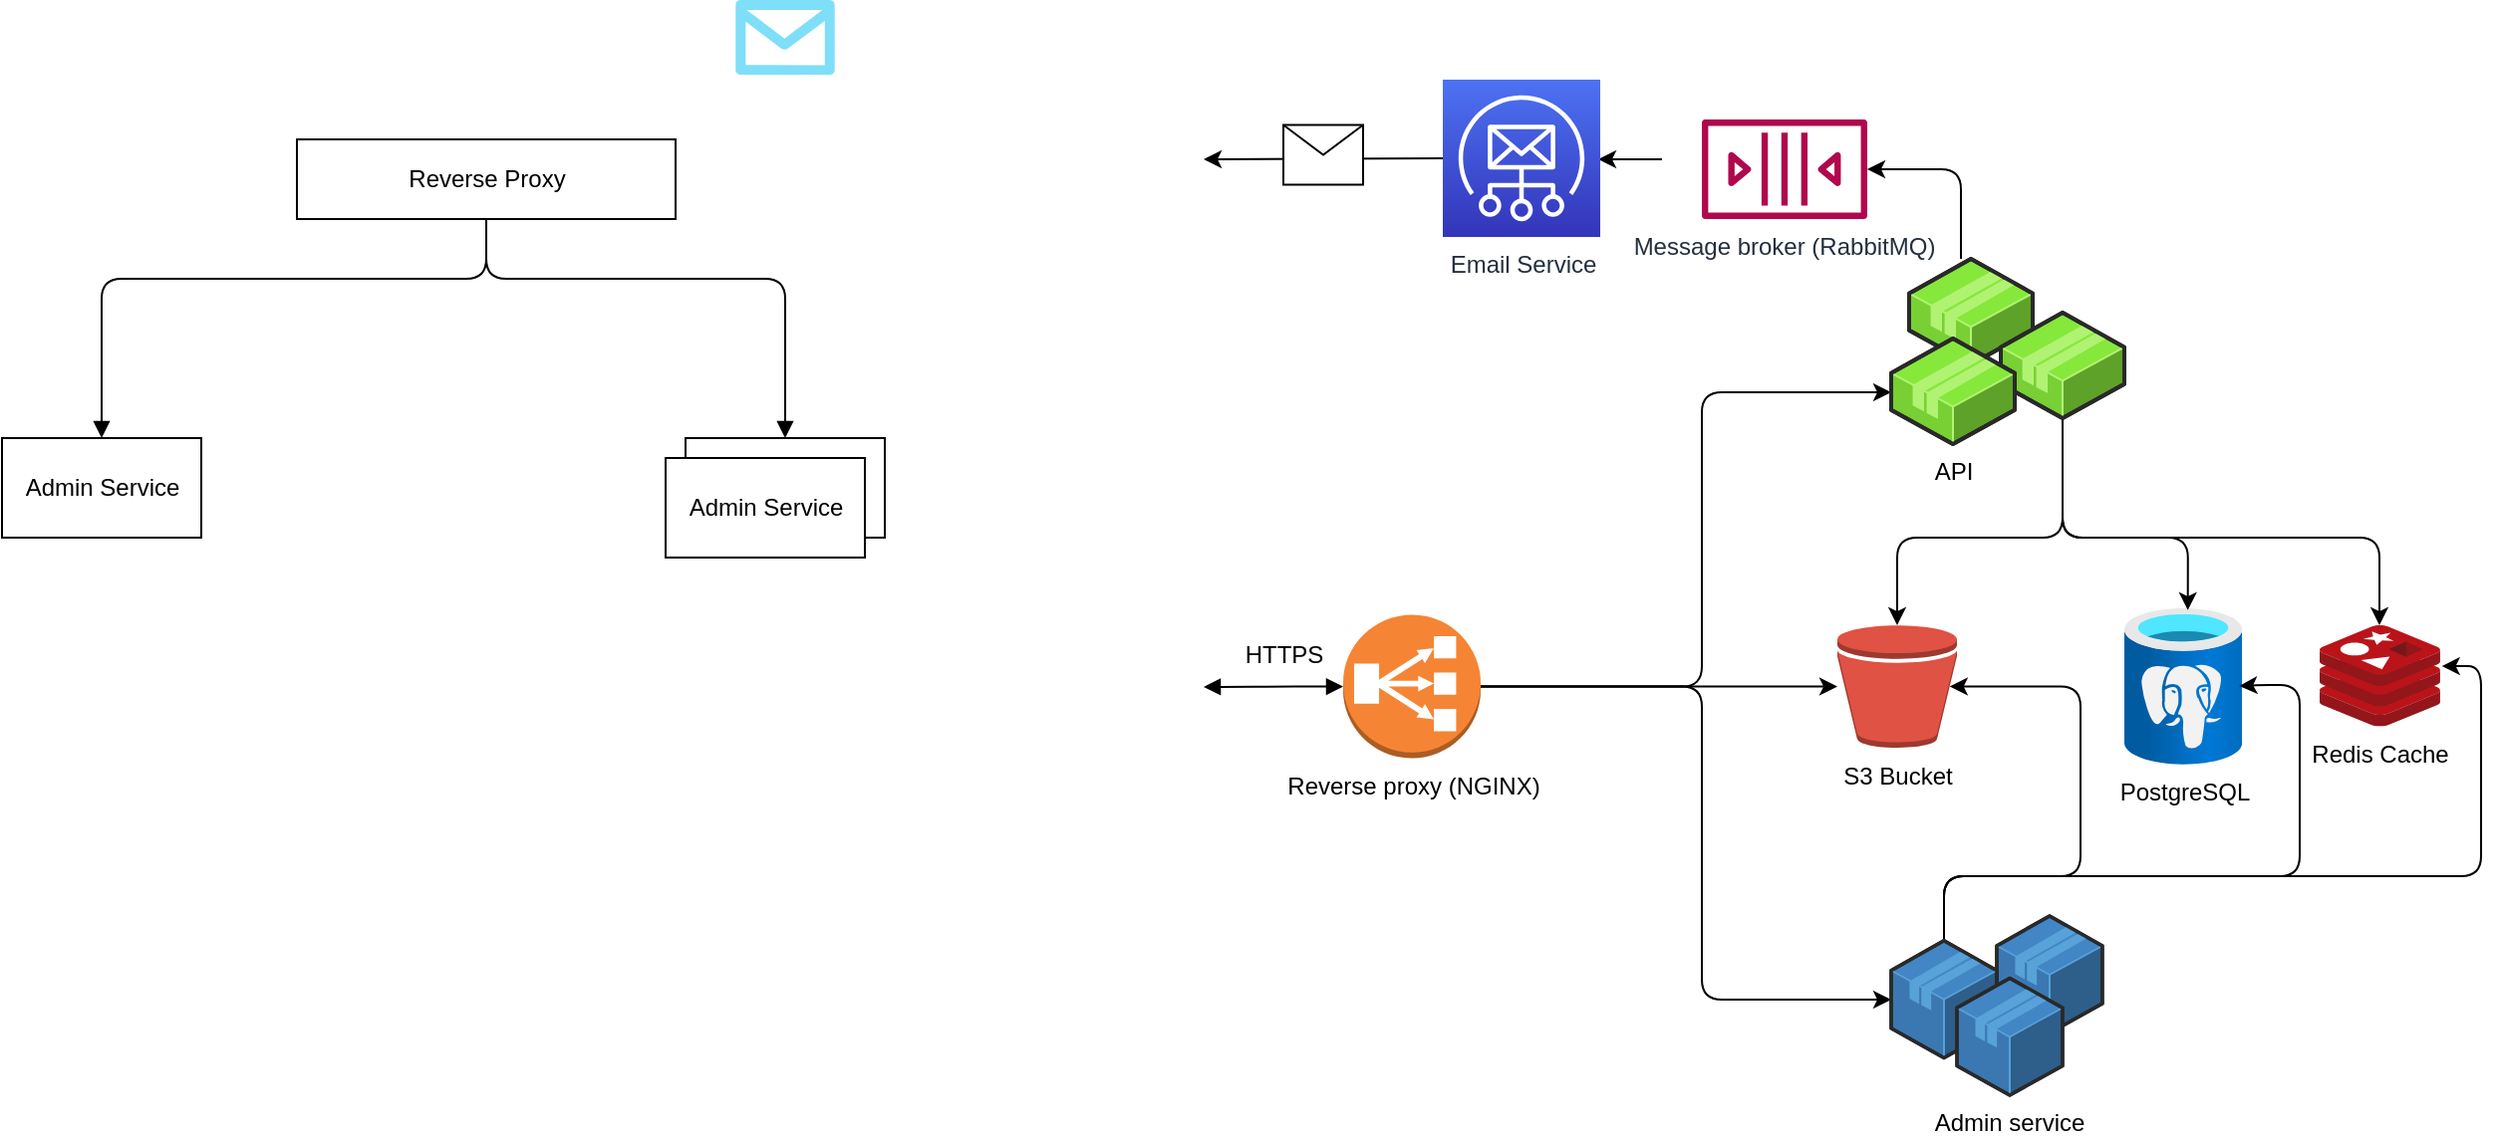 <mxfile version="20.2.3" type="device"><diagram id="RORbTxAmc_oFPou-0OxS" name="Page-1"><mxGraphModel dx="3197" dy="1187" grid="1" gridSize="10" guides="1" tooltips="1" connect="1" arrows="1" fold="1" page="1" pageScale="1" pageWidth="827" pageHeight="1169" math="0" shadow="0"><root><mxCell id="0"/><mxCell id="1" parent="0"/><mxCell id="-QPHGJ2yE1rzUovwmhZK-33" style="edgeStyle=orthogonalEdgeStyle;rounded=1;orthogonalLoop=1;jettySize=auto;html=1;exitX=1;exitY=0.5;exitDx=0;exitDy=0;exitPerimeter=0;" edge="1" parent="1" source="-QPHGJ2yE1rzUovwmhZK-5" target="-QPHGJ2yE1rzUovwmhZK-44"><mxGeometry relative="1" as="geometry"><mxPoint x="240" y="290" as="sourcePoint"/><mxPoint x="444" y="247" as="targetPoint"/><Array as="points"><mxPoint x="340" y="395"/><mxPoint x="340" y="247"/></Array></mxGeometry></mxCell><mxCell id="-QPHGJ2yE1rzUovwmhZK-68" style="edgeStyle=orthogonalEdgeStyle;rounded=1;orthogonalLoop=1;jettySize=auto;html=1;" edge="1" parent="1" source="-QPHGJ2yE1rzUovwmhZK-5" target="-QPHGJ2yE1rzUovwmhZK-66"><mxGeometry relative="1" as="geometry"><Array as="points"><mxPoint x="360" y="395"/><mxPoint x="360" y="395"/></Array></mxGeometry></mxCell><mxCell id="-QPHGJ2yE1rzUovwmhZK-81" style="edgeStyle=orthogonalEdgeStyle;rounded=1;orthogonalLoop=1;jettySize=auto;html=1;exitX=0;exitY=0.5;exitDx=0;exitDy=0;exitPerimeter=0;startArrow=block;startFill=1;endArrow=block;endFill=1;" edge="1" parent="1" source="-QPHGJ2yE1rzUovwmhZK-5"><mxGeometry relative="1" as="geometry"><mxPoint x="90" y="395" as="targetPoint"/></mxGeometry></mxCell><mxCell id="-QPHGJ2yE1rzUovwmhZK-5" value="Reverse proxy (NGINX)" style="outlineConnect=0;dashed=0;verticalLabelPosition=bottom;verticalAlign=top;align=center;html=1;shape=mxgraph.aws3.classic_load_balancer;fillColor=#F58534;gradientColor=none;" vertex="1" parent="1"><mxGeometry x="160" y="358.75" width="69" height="72" as="geometry"/></mxCell><mxCell id="-QPHGJ2yE1rzUovwmhZK-19" value="PostgreSQL" style="aspect=fixed;html=1;points=[];align=center;image;fontSize=12;image=img/lib/azure2/databases/Azure_Database_PostgreSQL_Server.svg;" vertex="1" parent="1"><mxGeometry x="552" y="355.25" width="59.1" height="78.8" as="geometry"/></mxCell><mxCell id="-QPHGJ2yE1rzUovwmhZK-20" value="Redis Cache" style="sketch=0;aspect=fixed;html=1;points=[];align=center;image;fontSize=12;image=img/lib/mscae/Cache_Redis_Product.svg;" vertex="1" parent="1"><mxGeometry x="650" y="364.0" width="60.48" height="50.8" as="geometry"/></mxCell><mxCell id="-QPHGJ2yE1rzUovwmhZK-48" style="edgeStyle=orthogonalEdgeStyle;rounded=1;orthogonalLoop=1;jettySize=auto;html=1;entryX=1;entryY=0.5;entryDx=0;entryDy=0;entryPerimeter=0;" edge="1" parent="1"><mxGeometry relative="1" as="geometry"><mxPoint x="320" y="130" as="sourcePoint"/><mxPoint x="288" y="130" as="targetPoint"/></mxGeometry></mxCell><mxCell id="-QPHGJ2yE1rzUovwmhZK-30" value="" style="verticalLabelPosition=bottom;html=1;verticalAlign=top;strokeWidth=1;align=center;outlineConnect=0;dashed=0;outlineConnect=0;shape=mxgraph.aws3d.application;fillColor=#4286c5;strokeColor=#57A2D8;aspect=fixed;" vertex="1" parent="1"><mxGeometry x="487.98" y="510" width="52.99" height="58.8" as="geometry"/></mxCell><mxCell id="-QPHGJ2yE1rzUovwmhZK-41" style="edgeStyle=orthogonalEdgeStyle;rounded=1;orthogonalLoop=1;jettySize=auto;html=1;exitX=1;exitY=0.5;exitDx=0;exitDy=0;exitPerimeter=0;" edge="1" parent="1" source="-QPHGJ2yE1rzUovwmhZK-5" target="-QPHGJ2yE1rzUovwmhZK-29"><mxGeometry relative="1" as="geometry"><mxPoint x="299" y="288.5" as="sourcePoint"/><mxPoint x="454" y="256.5" as="targetPoint"/><Array as="points"><mxPoint x="340" y="395"/><mxPoint x="340" y="552"/></Array></mxGeometry></mxCell><mxCell id="-QPHGJ2yE1rzUovwmhZK-42" value="" style="verticalLabelPosition=bottom;html=1;verticalAlign=top;strokeWidth=1;align=center;outlineConnect=0;dashed=0;outlineConnect=0;shape=mxgraph.aws3d.application2;fillColor=#86E83A;strokeColor=#B0F373;aspect=fixed;" vertex="1" parent="1"><mxGeometry x="444" y="180" width="62" height="53" as="geometry"/></mxCell><mxCell id="-QPHGJ2yE1rzUovwmhZK-47" style="edgeStyle=orthogonalEdgeStyle;rounded=1;orthogonalLoop=1;jettySize=auto;html=1;" edge="1" parent="1" source="-QPHGJ2yE1rzUovwmhZK-42" target="-QPHGJ2yE1rzUovwmhZK-87"><mxGeometry relative="1" as="geometry"><mxPoint x="430" y="130" as="targetPoint"/><Array as="points"><mxPoint x="470" y="135"/></Array></mxGeometry></mxCell><mxCell id="-QPHGJ2yE1rzUovwmhZK-72" style="edgeStyle=orthogonalEdgeStyle;rounded=1;orthogonalLoop=1;jettySize=auto;html=1;entryX=0.5;entryY=0;entryDx=0;entryDy=0;entryPerimeter=0;" edge="1" parent="1" source="-QPHGJ2yE1rzUovwmhZK-43" target="-QPHGJ2yE1rzUovwmhZK-66"><mxGeometry relative="1" as="geometry"><Array as="points"><mxPoint x="521" y="320"/><mxPoint x="438" y="320"/></Array></mxGeometry></mxCell><mxCell id="-QPHGJ2yE1rzUovwmhZK-73" style="edgeStyle=orthogonalEdgeStyle;rounded=1;orthogonalLoop=1;jettySize=auto;html=1;entryX=0.539;entryY=0.015;entryDx=0;entryDy=0;entryPerimeter=0;" edge="1" parent="1" source="-QPHGJ2yE1rzUovwmhZK-43" target="-QPHGJ2yE1rzUovwmhZK-19"><mxGeometry relative="1" as="geometry"><mxPoint x="610" y="390" as="targetPoint"/><Array as="points"><mxPoint x="521" y="320"/><mxPoint x="584" y="320"/></Array></mxGeometry></mxCell><mxCell id="-QPHGJ2yE1rzUovwmhZK-74" style="edgeStyle=orthogonalEdgeStyle;rounded=1;orthogonalLoop=1;jettySize=auto;html=1;" edge="1" parent="1" source="-QPHGJ2yE1rzUovwmhZK-43" target="-QPHGJ2yE1rzUovwmhZK-20"><mxGeometry relative="1" as="geometry"><Array as="points"><mxPoint x="521" y="320"/><mxPoint x="680" y="320"/></Array></mxGeometry></mxCell><mxCell id="-QPHGJ2yE1rzUovwmhZK-43" value="" style="verticalLabelPosition=bottom;html=1;verticalAlign=top;strokeWidth=1;align=center;outlineConnect=0;dashed=0;outlineConnect=0;shape=mxgraph.aws3d.application2;fillColor=#86E83A;strokeColor=#B0F373;aspect=fixed;" vertex="1" parent="1"><mxGeometry x="490" y="207" width="62" height="53" as="geometry"/></mxCell><mxCell id="-QPHGJ2yE1rzUovwmhZK-44" value="API&lt;br&gt;" style="verticalLabelPosition=bottom;html=1;verticalAlign=top;strokeWidth=1;align=center;outlineConnect=0;dashed=0;outlineConnect=0;shape=mxgraph.aws3d.application2;fillColor=#86E83A;strokeColor=#B0F373;aspect=fixed;" vertex="1" parent="1"><mxGeometry x="434.99" y="220" width="62" height="53" as="geometry"/></mxCell><mxCell id="-QPHGJ2yE1rzUovwmhZK-69" style="edgeStyle=orthogonalEdgeStyle;rounded=1;orthogonalLoop=1;jettySize=auto;html=1;entryX=0.94;entryY=0.5;entryDx=0;entryDy=0;entryPerimeter=0;" edge="1" parent="1" source="-QPHGJ2yE1rzUovwmhZK-29" target="-QPHGJ2yE1rzUovwmhZK-66"><mxGeometry relative="1" as="geometry"><mxPoint x="490" y="410" as="targetPoint"/><Array as="points"><mxPoint x="462" y="490"/><mxPoint x="530" y="490"/><mxPoint x="530" y="395"/></Array></mxGeometry></mxCell><mxCell id="-QPHGJ2yE1rzUovwmhZK-70" style="edgeStyle=orthogonalEdgeStyle;rounded=1;orthogonalLoop=1;jettySize=auto;html=1;entryX=0.976;entryY=0.498;entryDx=0;entryDy=0;entryPerimeter=0;" edge="1" parent="1" source="-QPHGJ2yE1rzUovwmhZK-29" target="-QPHGJ2yE1rzUovwmhZK-19"><mxGeometry relative="1" as="geometry"><mxPoint x="620" y="410" as="targetPoint"/><Array as="points"><mxPoint x="462" y="490"/><mxPoint x="640" y="490"/><mxPoint x="640" y="394"/><mxPoint x="620" y="394"/></Array></mxGeometry></mxCell><mxCell id="-QPHGJ2yE1rzUovwmhZK-71" style="edgeStyle=orthogonalEdgeStyle;rounded=1;orthogonalLoop=1;jettySize=auto;html=1;entryX=1.014;entryY=0.404;entryDx=0;entryDy=0;entryPerimeter=0;" edge="1" parent="1" source="-QPHGJ2yE1rzUovwmhZK-29" target="-QPHGJ2yE1rzUovwmhZK-20"><mxGeometry relative="1" as="geometry"><Array as="points"><mxPoint x="462" y="490"/><mxPoint x="731" y="490"/><mxPoint x="731" y="385"/></Array></mxGeometry></mxCell><mxCell id="-QPHGJ2yE1rzUovwmhZK-29" value="" style="verticalLabelPosition=bottom;html=1;verticalAlign=top;strokeWidth=1;align=center;outlineConnect=0;dashed=0;outlineConnect=0;shape=mxgraph.aws3d.application;fillColor=#4286c5;strokeColor=#57A2D8;aspect=fixed;" vertex="1" parent="1"><mxGeometry x="434.99" y="522.4" width="52.99" height="58.8" as="geometry"/></mxCell><mxCell id="-QPHGJ2yE1rzUovwmhZK-31" value="Admin service" style="verticalLabelPosition=bottom;html=1;verticalAlign=top;strokeWidth=1;align=center;outlineConnect=0;dashed=0;outlineConnect=0;shape=mxgraph.aws3d.application;fillColor=#4286c5;strokeColor=#57A2D8;aspect=fixed;" vertex="1" parent="1"><mxGeometry x="468" y="541.2" width="52.99" height="58.8" as="geometry"/></mxCell><mxCell id="-QPHGJ2yE1rzUovwmhZK-66" value="S3 Bucket" style="outlineConnect=0;dashed=0;verticalLabelPosition=bottom;verticalAlign=top;align=center;html=1;shape=mxgraph.aws3.bucket;fillColor=#E05243;gradientColor=none;" vertex="1" parent="1"><mxGeometry x="408" y="364" width="60" height="61.5" as="geometry"/></mxCell><mxCell id="-QPHGJ2yE1rzUovwmhZK-75" value="" style="endArrow=classic;html=1;rounded=1;exitX=0;exitY=0.5;exitDx=0;exitDy=0;exitPerimeter=0;" edge="1" parent="1" source="-QPHGJ2yE1rzUovwmhZK-79"><mxGeometry relative="1" as="geometry"><mxPoint x="190" y="130" as="sourcePoint"/><mxPoint x="90" y="130" as="targetPoint"/></mxGeometry></mxCell><mxCell id="-QPHGJ2yE1rzUovwmhZK-76" value="" style="shape=message;html=1;outlineConnect=0;" vertex="1" parent="-QPHGJ2yE1rzUovwmhZK-75"><mxGeometry width="40" height="30" relative="1" as="geometry"><mxPoint x="-20" y="-17" as="offset"/></mxGeometry></mxCell><mxCell id="-QPHGJ2yE1rzUovwmhZK-79" value="Email Service" style="sketch=0;points=[[0,0,0],[0.25,0,0],[0.5,0,0],[0.75,0,0],[1,0,0],[0,1,0],[0.25,1,0],[0.5,1,0],[0.75,1,0],[1,1,0],[0,0.25,0],[0,0.5,0],[0,0.75,0],[1,0.25,0],[1,0.5,0],[1,0.75,0]];outlineConnect=0;fontColor=#232F3E;gradientColor=#4D72F3;gradientDirection=north;fillColor=#3334B9;strokeColor=#ffffff;dashed=0;verticalLabelPosition=bottom;verticalAlign=top;align=center;html=1;fontSize=12;fontStyle=0;aspect=fixed;shape=mxgraph.aws4.resourceIcon;resIcon=mxgraph.aws4.simple_email_service;" vertex="1" parent="1"><mxGeometry x="210" y="90" width="79" height="79" as="geometry"/></mxCell><mxCell id="-QPHGJ2yE1rzUovwmhZK-86" value="HTTPS" style="text;html=1;align=center;verticalAlign=middle;resizable=0;points=[];autosize=1;strokeColor=none;fillColor=none;" vertex="1" parent="1"><mxGeometry x="100" y="364" width="60" height="30" as="geometry"/></mxCell><mxCell id="-QPHGJ2yE1rzUovwmhZK-87" value="Message broker (RabbitMQ)" style="sketch=0;outlineConnect=0;fontColor=#232F3E;gradientColor=none;fillColor=#B0084D;strokeColor=none;dashed=0;verticalLabelPosition=bottom;verticalAlign=top;align=center;html=1;fontSize=12;fontStyle=0;aspect=fixed;pointerEvents=1;shape=mxgraph.aws4.queue;" vertex="1" parent="1"><mxGeometry x="340" y="110" width="82.98" height="50" as="geometry"/></mxCell><mxCell id="-QPHGJ2yE1rzUovwmhZK-89" value="" style="verticalLabelPosition=bottom;html=1;verticalAlign=top;align=center;strokeColor=none;fillColor=#00BEF2;shape=mxgraph.azure.message;pointerEvents=1;" vertex="1" parent="1"><mxGeometry x="-145" y="50" width="50" height="37.5" as="geometry"/></mxCell><mxCell id="-QPHGJ2yE1rzUovwmhZK-90" value="АPI" style="html=1;dashed=0;whitespace=wrap;" vertex="1" parent="1"><mxGeometry x="-170" y="270" width="100" height="50" as="geometry"/></mxCell><mxCell id="-QPHGJ2yE1rzUovwmhZK-91" value="Admin Service" style="html=1;dashed=0;whitespace=wrap;" vertex="1" parent="1"><mxGeometry x="-513" y="270" width="100" height="50" as="geometry"/></mxCell><mxCell id="-QPHGJ2yE1rzUovwmhZK-95" style="edgeStyle=orthogonalEdgeStyle;rounded=1;orthogonalLoop=1;jettySize=auto;html=1;entryX=0.5;entryY=0;entryDx=0;entryDy=0;startArrow=none;startFill=0;endArrow=block;endFill=1;" edge="1" parent="1" source="-QPHGJ2yE1rzUovwmhZK-94" target="-QPHGJ2yE1rzUovwmhZK-90"><mxGeometry relative="1" as="geometry"><Array as="points"><mxPoint x="-270" y="190"/><mxPoint x="-120" y="190"/></Array></mxGeometry></mxCell><mxCell id="-QPHGJ2yE1rzUovwmhZK-96" style="edgeStyle=orthogonalEdgeStyle;rounded=1;orthogonalLoop=1;jettySize=auto;html=1;entryX=0.5;entryY=0;entryDx=0;entryDy=0;startArrow=none;startFill=0;endArrow=block;endFill=1;" edge="1" parent="1" source="-QPHGJ2yE1rzUovwmhZK-94" target="-QPHGJ2yE1rzUovwmhZK-91"><mxGeometry relative="1" as="geometry"><Array as="points"><mxPoint x="-270" y="190"/><mxPoint x="-463" y="190"/></Array></mxGeometry></mxCell><mxCell id="-QPHGJ2yE1rzUovwmhZK-94" value="Reverse Proxy" style="html=1;dashed=0;whitespace=wrap;" vertex="1" parent="1"><mxGeometry x="-365" y="120" width="190" height="40" as="geometry"/></mxCell><mxCell id="-QPHGJ2yE1rzUovwmhZK-98" value="Admin Service" style="html=1;dashed=0;whitespace=wrap;" vertex="1" parent="1"><mxGeometry x="-180" y="280" width="100" height="50" as="geometry"/></mxCell></root></mxGraphModel></diagram></mxfile>